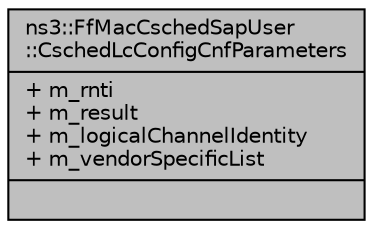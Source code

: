 digraph "ns3::FfMacCschedSapUser::CschedLcConfigCnfParameters"
{
  edge [fontname="Helvetica",fontsize="10",labelfontname="Helvetica",labelfontsize="10"];
  node [fontname="Helvetica",fontsize="10",shape=record];
  Node1 [label="{ns3::FfMacCschedSapUser\l::CschedLcConfigCnfParameters\n|+ m_rnti\l+ m_result\l+ m_logicalChannelIdentity\l+ m_vendorSpecificList\l|}",height=0.2,width=0.4,color="black", fillcolor="grey75", style="filled", fontcolor="black"];
}

